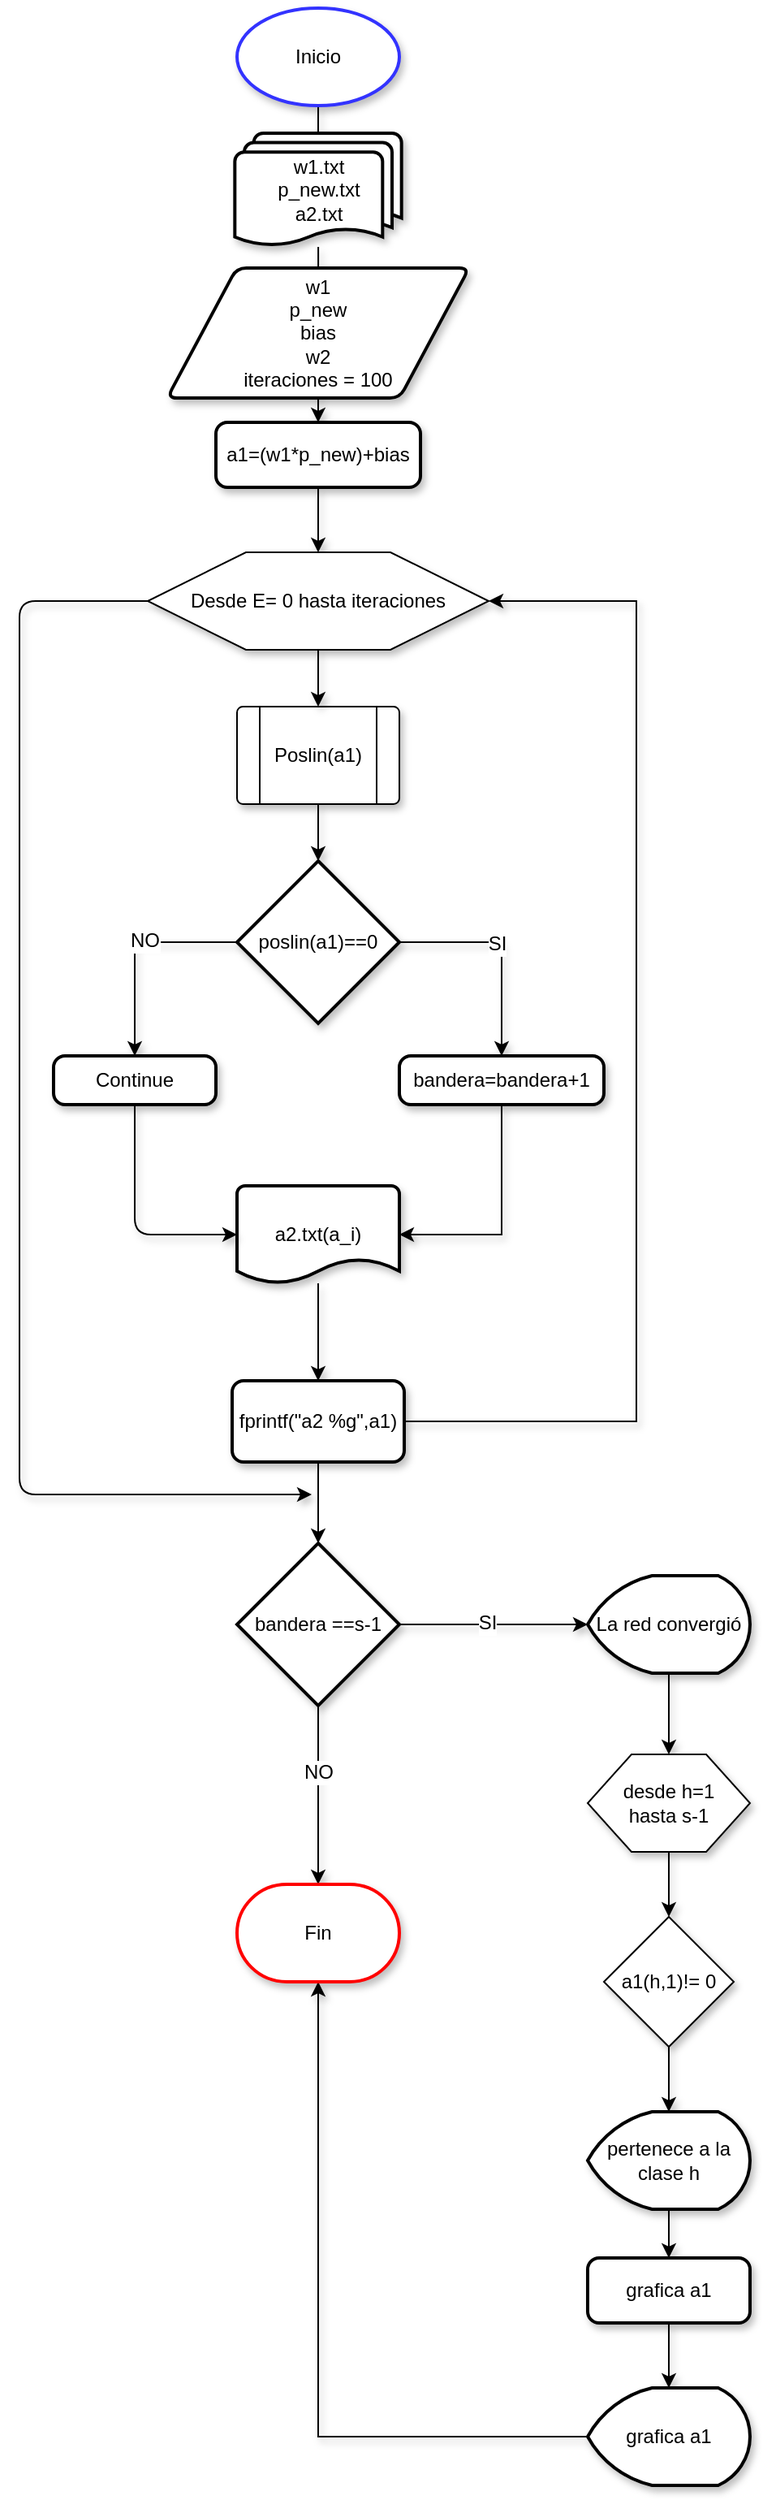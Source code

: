 <mxfile version="12.7.6" type="onedrive"><diagram id="C5RBs43oDa-KdzZeNtuy" name="Page-1"><mxGraphModel dx="880" dy="639" grid="1" gridSize="10" guides="1" tooltips="1" connect="1" arrows="1" fold="1" page="1" pageScale="1" pageWidth="827" pageHeight="1169" math="0" shadow="0"><root><mxCell id="WIyWlLk6GJQsqaUBKTNV-0"/><mxCell id="WIyWlLk6GJQsqaUBKTNV-1" parent="WIyWlLk6GJQsqaUBKTNV-0"/><mxCell id="u9vKSMmOv6oWdRyEyDcY-4" value="" style="edgeStyle=orthogonalEdgeStyle;rounded=0;orthogonalLoop=1;jettySize=auto;html=1;shadow=1;" edge="1" parent="WIyWlLk6GJQsqaUBKTNV-1" source="u9vKSMmOv6oWdRyEyDcY-1" target="u9vKSMmOv6oWdRyEyDcY-2"><mxGeometry relative="1" as="geometry"/></mxCell><mxCell id="u9vKSMmOv6oWdRyEyDcY-1" value="Inicio" style="strokeWidth=2;html=1;shape=mxgraph.flowchart.start_1;whiteSpace=wrap;strokeColor=#3333FF;shadow=1;" vertex="1" parent="WIyWlLk6GJQsqaUBKTNV-1"><mxGeometry x="364" y="10" width="100" height="60" as="geometry"/></mxCell><mxCell id="u9vKSMmOv6oWdRyEyDcY-6" value="" style="edgeStyle=orthogonalEdgeStyle;rounded=0;orthogonalLoop=1;jettySize=auto;html=1;shadow=1;" edge="1" parent="WIyWlLk6GJQsqaUBKTNV-1" source="u9vKSMmOv6oWdRyEyDcY-2" target="u9vKSMmOv6oWdRyEyDcY-5"><mxGeometry relative="1" as="geometry"/></mxCell><mxCell id="u9vKSMmOv6oWdRyEyDcY-2" value="w1.txt&lt;br&gt;p_new.txt&lt;br&gt;a2.txt" style="strokeWidth=2;html=1;shape=mxgraph.flowchart.multi-document;whiteSpace=wrap;shadow=1;" vertex="1" parent="WIyWlLk6GJQsqaUBKTNV-1"><mxGeometry x="362.66" y="87" width="102.67" height="70" as="geometry"/></mxCell><mxCell id="u9vKSMmOv6oWdRyEyDcY-71" value="" style="edgeStyle=orthogonalEdgeStyle;rounded=0;orthogonalLoop=1;jettySize=auto;html=1;entryX=0.5;entryY=0;entryDx=0;entryDy=0;shadow=1;" edge="1" parent="WIyWlLk6GJQsqaUBKTNV-1" source="u9vKSMmOv6oWdRyEyDcY-5" target="u9vKSMmOv6oWdRyEyDcY-12"><mxGeometry relative="1" as="geometry"><mxPoint x="414.0" y="310" as="targetPoint"/></mxGeometry></mxCell><mxCell id="u9vKSMmOv6oWdRyEyDcY-5" value="w1&lt;br&gt;p_new&lt;br&gt;bias&lt;br&gt;w2&lt;br&gt;iteraciones = 100" style="shape=parallelogram;html=1;strokeWidth=2;perimeter=parallelogramPerimeter;whiteSpace=wrap;rounded=1;arcSize=12;size=0.23;shadow=1;" vertex="1" parent="WIyWlLk6GJQsqaUBKTNV-1"><mxGeometry x="321" y="170" width="186" height="80" as="geometry"/></mxCell><mxCell id="u9vKSMmOv6oWdRyEyDcY-16" value="" style="edgeStyle=orthogonalEdgeStyle;rounded=0;orthogonalLoop=1;jettySize=auto;html=1;shadow=1;" edge="1" parent="WIyWlLk6GJQsqaUBKTNV-1" source="u9vKSMmOv6oWdRyEyDcY-12" target="u9vKSMmOv6oWdRyEyDcY-15"><mxGeometry relative="1" as="geometry"/></mxCell><mxCell id="u9vKSMmOv6oWdRyEyDcY-12" value="a1=(w1*p_new)+bias" style="rounded=1;whiteSpace=wrap;html=1;absoluteArcSize=1;arcSize=14;strokeWidth=2;shadow=1;" vertex="1" parent="WIyWlLk6GJQsqaUBKTNV-1"><mxGeometry x="351" y="265" width="126" height="40" as="geometry"/></mxCell><mxCell id="u9vKSMmOv6oWdRyEyDcY-23" value="" style="edgeStyle=orthogonalEdgeStyle;rounded=0;orthogonalLoop=1;jettySize=auto;html=1;shadow=1;" edge="1" parent="WIyWlLk6GJQsqaUBKTNV-1" source="u9vKSMmOv6oWdRyEyDcY-14" target="u9vKSMmOv6oWdRyEyDcY-22"><mxGeometry relative="1" as="geometry"/></mxCell><mxCell id="u9vKSMmOv6oWdRyEyDcY-14" value="" style="verticalLabelPosition=bottom;verticalAlign=top;html=1;shape=process;whiteSpace=wrap;rounded=1;size=0.14;arcSize=6;shadow=1;" vertex="1" parent="WIyWlLk6GJQsqaUBKTNV-1"><mxGeometry x="364.0" y="440" width="100" height="60" as="geometry"/></mxCell><mxCell id="u9vKSMmOv6oWdRyEyDcY-18" value="" style="edgeStyle=orthogonalEdgeStyle;rounded=0;orthogonalLoop=1;jettySize=auto;html=1;shadow=1;" edge="1" parent="WIyWlLk6GJQsqaUBKTNV-1" source="u9vKSMmOv6oWdRyEyDcY-15" target="u9vKSMmOv6oWdRyEyDcY-14"><mxGeometry relative="1" as="geometry"/></mxCell><mxCell id="u9vKSMmOv6oWdRyEyDcY-15" value="" style="verticalLabelPosition=bottom;verticalAlign=top;html=1;shape=hexagon;perimeter=hexagonPerimeter2;arcSize=6;size=0.288;shadow=1;" vertex="1" parent="WIyWlLk6GJQsqaUBKTNV-1"><mxGeometry x="309" y="345" width="210" height="60" as="geometry"/></mxCell><mxCell id="u9vKSMmOv6oWdRyEyDcY-17" value="&lt;span style=&quot;white-space: nowrap&quot;&gt;Desde E= 0 hasta iteraciones&lt;/span&gt;" style="text;html=1;strokeColor=none;fillColor=none;align=center;verticalAlign=middle;whiteSpace=wrap;rounded=0;shadow=1;" vertex="1" parent="WIyWlLk6GJQsqaUBKTNV-1"><mxGeometry x="394" y="365" width="40" height="20" as="geometry"/></mxCell><mxCell id="u9vKSMmOv6oWdRyEyDcY-19" value="Poslin(a1)" style="text;html=1;strokeColor=none;fillColor=none;align=center;verticalAlign=middle;whiteSpace=wrap;rounded=0;shadow=1;" vertex="1" parent="WIyWlLk6GJQsqaUBKTNV-1"><mxGeometry x="394" y="460" width="40" height="20" as="geometry"/></mxCell><mxCell id="u9vKSMmOv6oWdRyEyDcY-38" style="edgeStyle=orthogonalEdgeStyle;rounded=0;orthogonalLoop=1;jettySize=auto;html=1;exitX=1;exitY=0.5;exitDx=0;exitDy=0;exitPerimeter=0;entryX=0.5;entryY=0;entryDx=0;entryDy=0;shadow=1;" edge="1" parent="WIyWlLk6GJQsqaUBKTNV-1" source="u9vKSMmOv6oWdRyEyDcY-22" target="u9vKSMmOv6oWdRyEyDcY-27"><mxGeometry relative="1" as="geometry"/></mxCell><mxCell id="u9vKSMmOv6oWdRyEyDcY-68" value="SI" style="text;html=1;align=center;verticalAlign=middle;resizable=0;points=[];labelBackgroundColor=#ffffff;shadow=1;" vertex="1" connectable="0" parent="u9vKSMmOv6oWdRyEyDcY-38"><mxGeometry x="-0.109" y="-1" relative="1" as="geometry"><mxPoint as="offset"/></mxGeometry></mxCell><mxCell id="u9vKSMmOv6oWdRyEyDcY-39" style="edgeStyle=orthogonalEdgeStyle;rounded=0;orthogonalLoop=1;jettySize=auto;html=1;exitX=0;exitY=0.5;exitDx=0;exitDy=0;exitPerimeter=0;entryX=0.5;entryY=0;entryDx=0;entryDy=0;shadow=1;" edge="1" parent="WIyWlLk6GJQsqaUBKTNV-1" source="u9vKSMmOv6oWdRyEyDcY-22" target="u9vKSMmOv6oWdRyEyDcY-26"><mxGeometry relative="1" as="geometry"/></mxCell><mxCell id="u9vKSMmOv6oWdRyEyDcY-69" value="NO" style="text;html=1;align=center;verticalAlign=middle;resizable=0;points=[];labelBackgroundColor=#ffffff;shadow=1;" vertex="1" connectable="0" parent="u9vKSMmOv6oWdRyEyDcY-39"><mxGeometry x="-0.14" y="-1" relative="1" as="geometry"><mxPoint as="offset"/></mxGeometry></mxCell><mxCell id="u9vKSMmOv6oWdRyEyDcY-22" value="poslin(a1)==0" style="strokeWidth=2;html=1;shape=mxgraph.flowchart.decision;whiteSpace=wrap;shadow=1;" vertex="1" parent="WIyWlLk6GJQsqaUBKTNV-1"><mxGeometry x="364.0" y="535" width="100" height="100" as="geometry"/></mxCell><mxCell id="u9vKSMmOv6oWdRyEyDcY-26" value="Continue" style="rounded=1;whiteSpace=wrap;html=1;absoluteArcSize=1;arcSize=14;strokeWidth=2;shadow=1;" vertex="1" parent="WIyWlLk6GJQsqaUBKTNV-1"><mxGeometry x="251" y="655" width="100" height="30" as="geometry"/></mxCell><mxCell id="u9vKSMmOv6oWdRyEyDcY-37" style="edgeStyle=orthogonalEdgeStyle;rounded=0;orthogonalLoop=1;jettySize=auto;html=1;exitX=0.5;exitY=1;exitDx=0;exitDy=0;entryX=1;entryY=0.5;entryDx=0;entryDy=0;entryPerimeter=0;shadow=1;" edge="1" parent="WIyWlLk6GJQsqaUBKTNV-1" source="u9vKSMmOv6oWdRyEyDcY-27" target="u9vKSMmOv6oWdRyEyDcY-28"><mxGeometry relative="1" as="geometry"/></mxCell><mxCell id="u9vKSMmOv6oWdRyEyDcY-27" value="bandera=bandera+1" style="rounded=1;whiteSpace=wrap;html=1;absoluteArcSize=1;arcSize=14;strokeWidth=2;shadow=1;" vertex="1" parent="WIyWlLk6GJQsqaUBKTNV-1"><mxGeometry x="464" y="655" width="126" height="30" as="geometry"/></mxCell><mxCell id="u9vKSMmOv6oWdRyEyDcY-41" value="" style="edgeStyle=orthogonalEdgeStyle;rounded=0;orthogonalLoop=1;jettySize=auto;html=1;shadow=1;" edge="1" parent="WIyWlLk6GJQsqaUBKTNV-1" source="u9vKSMmOv6oWdRyEyDcY-28" target="u9vKSMmOv6oWdRyEyDcY-40"><mxGeometry relative="1" as="geometry"/></mxCell><mxCell id="u9vKSMmOv6oWdRyEyDcY-28" value="a2.txt(a_i)" style="strokeWidth=2;html=1;shape=mxgraph.flowchart.document2;whiteSpace=wrap;size=0.25;shadow=1;" vertex="1" parent="WIyWlLk6GJQsqaUBKTNV-1"><mxGeometry x="364" y="735" width="100" height="60" as="geometry"/></mxCell><mxCell id="u9vKSMmOv6oWdRyEyDcY-36" value="" style="edgeStyle=elbowEdgeStyle;elbow=horizontal;endArrow=classic;html=1;exitX=0.5;exitY=1;exitDx=0;exitDy=0;entryX=0;entryY=0.5;entryDx=0;entryDy=0;entryPerimeter=0;shadow=1;" edge="1" parent="WIyWlLk6GJQsqaUBKTNV-1" source="u9vKSMmOv6oWdRyEyDcY-26" target="u9vKSMmOv6oWdRyEyDcY-28"><mxGeometry width="50" height="50" relative="1" as="geometry"><mxPoint x="460" y="625" as="sourcePoint"/><mxPoint x="510" y="575" as="targetPoint"/><Array as="points"><mxPoint x="301" y="735"/></Array></mxGeometry></mxCell><mxCell id="u9vKSMmOv6oWdRyEyDcY-42" style="edgeStyle=orthogonalEdgeStyle;rounded=0;orthogonalLoop=1;jettySize=auto;html=1;exitX=1;exitY=0.5;exitDx=0;exitDy=0;entryX=1;entryY=0.5;entryDx=0;entryDy=0;shadow=1;" edge="1" parent="WIyWlLk6GJQsqaUBKTNV-1" source="u9vKSMmOv6oWdRyEyDcY-40" target="u9vKSMmOv6oWdRyEyDcY-15"><mxGeometry relative="1" as="geometry"><Array as="points"><mxPoint x="610" y="880"/><mxPoint x="610" y="375"/></Array></mxGeometry></mxCell><mxCell id="u9vKSMmOv6oWdRyEyDcY-44" value="" style="edgeStyle=orthogonalEdgeStyle;rounded=0;orthogonalLoop=1;jettySize=auto;html=1;" edge="1" parent="WIyWlLk6GJQsqaUBKTNV-1" source="u9vKSMmOv6oWdRyEyDcY-40" target="u9vKSMmOv6oWdRyEyDcY-43"><mxGeometry relative="1" as="geometry"/></mxCell><mxCell id="u9vKSMmOv6oWdRyEyDcY-40" value="fprintf(&quot;a2 %g&quot;,a1)" style="rounded=1;whiteSpace=wrap;html=1;absoluteArcSize=1;arcSize=14;strokeWidth=2;shadow=1;" vertex="1" parent="WIyWlLk6GJQsqaUBKTNV-1"><mxGeometry x="361" y="855" width="106" height="50" as="geometry"/></mxCell><mxCell id="u9vKSMmOv6oWdRyEyDcY-58" style="edgeStyle=orthogonalEdgeStyle;rounded=0;orthogonalLoop=1;jettySize=auto;html=1;exitX=0.5;exitY=1;exitDx=0;exitDy=0;exitPerimeter=0;entryX=0.5;entryY=0;entryDx=0;entryDy=0;entryPerimeter=0;shadow=1;" edge="1" parent="WIyWlLk6GJQsqaUBKTNV-1" source="u9vKSMmOv6oWdRyEyDcY-43" target="u9vKSMmOv6oWdRyEyDcY-56"><mxGeometry relative="1" as="geometry"/></mxCell><mxCell id="u9vKSMmOv6oWdRyEyDcY-65" value="NO" style="text;html=1;align=center;verticalAlign=middle;resizable=0;points=[];labelBackgroundColor=#ffffff;shadow=1;" vertex="1" connectable="0" parent="u9vKSMmOv6oWdRyEyDcY-58"><mxGeometry x="-0.252" relative="1" as="geometry"><mxPoint as="offset"/></mxGeometry></mxCell><mxCell id="u9vKSMmOv6oWdRyEyDcY-59" style="edgeStyle=orthogonalEdgeStyle;rounded=0;orthogonalLoop=1;jettySize=auto;html=1;exitX=1;exitY=0.5;exitDx=0;exitDy=0;exitPerimeter=0;entryX=0;entryY=0.5;entryDx=0;entryDy=0;entryPerimeter=0;shadow=1;" edge="1" parent="WIyWlLk6GJQsqaUBKTNV-1" source="u9vKSMmOv6oWdRyEyDcY-43" target="u9vKSMmOv6oWdRyEyDcY-48"><mxGeometry relative="1" as="geometry"/></mxCell><mxCell id="u9vKSMmOv6oWdRyEyDcY-67" value="SI" style="text;html=1;align=center;verticalAlign=middle;resizable=0;points=[];labelBackgroundColor=#ffffff;shadow=1;" vertex="1" connectable="0" parent="u9vKSMmOv6oWdRyEyDcY-59"><mxGeometry x="-0.081" y="1" relative="1" as="geometry"><mxPoint as="offset"/></mxGeometry></mxCell><mxCell id="u9vKSMmOv6oWdRyEyDcY-43" value="bandera ==s-1" style="strokeWidth=2;html=1;shape=mxgraph.flowchart.decision;whiteSpace=wrap;shadow=1;" vertex="1" parent="WIyWlLk6GJQsqaUBKTNV-1"><mxGeometry x="364" y="955" width="100" height="100" as="geometry"/></mxCell><mxCell id="u9vKSMmOv6oWdRyEyDcY-47" value="" style="edgeStyle=elbowEdgeStyle;elbow=horizontal;endArrow=classic;html=1;exitX=0;exitY=0.5;exitDx=0;exitDy=0;shadow=1;" edge="1" parent="WIyWlLk6GJQsqaUBKTNV-1" source="u9vKSMmOv6oWdRyEyDcY-15"><mxGeometry width="50" height="50" relative="1" as="geometry"><mxPoint x="200" y="362.2" as="sourcePoint"/><mxPoint x="410" y="925" as="targetPoint"/><Array as="points"><mxPoint x="230" y="665"/></Array></mxGeometry></mxCell><mxCell id="u9vKSMmOv6oWdRyEyDcY-60" style="edgeStyle=orthogonalEdgeStyle;rounded=0;orthogonalLoop=1;jettySize=auto;html=1;exitX=0.5;exitY=1;exitDx=0;exitDy=0;exitPerimeter=0;entryX=0.5;entryY=0;entryDx=0;entryDy=0;shadow=1;" edge="1" parent="WIyWlLk6GJQsqaUBKTNV-1" source="u9vKSMmOv6oWdRyEyDcY-48" target="u9vKSMmOv6oWdRyEyDcY-49"><mxGeometry relative="1" as="geometry"/></mxCell><mxCell id="u9vKSMmOv6oWdRyEyDcY-48" value="La red convergió" style="strokeWidth=2;html=1;shape=mxgraph.flowchart.display;whiteSpace=wrap;shadow=1;" vertex="1" parent="WIyWlLk6GJQsqaUBKTNV-1"><mxGeometry x="580" y="975" width="100" height="60" as="geometry"/></mxCell><mxCell id="u9vKSMmOv6oWdRyEyDcY-61" style="edgeStyle=orthogonalEdgeStyle;rounded=0;orthogonalLoop=1;jettySize=auto;html=1;exitX=0.5;exitY=1;exitDx=0;exitDy=0;entryX=0.5;entryY=0;entryDx=0;entryDy=0;shadow=1;" edge="1" parent="WIyWlLk6GJQsqaUBKTNV-1" source="u9vKSMmOv6oWdRyEyDcY-49" target="u9vKSMmOv6oWdRyEyDcY-51"><mxGeometry relative="1" as="geometry"/></mxCell><mxCell id="u9vKSMmOv6oWdRyEyDcY-49" value="" style="verticalLabelPosition=bottom;verticalAlign=top;html=1;shape=hexagon;perimeter=hexagonPerimeter2;arcSize=6;size=0.27;shadow=1;" vertex="1" parent="WIyWlLk6GJQsqaUBKTNV-1"><mxGeometry x="580" y="1085" width="100" height="60" as="geometry"/></mxCell><mxCell id="u9vKSMmOv6oWdRyEyDcY-50" value="&lt;span style=&quot;white-space: nowrap&quot;&gt;desde h=1 &lt;br&gt;hasta s-1&lt;/span&gt;" style="text;html=1;strokeColor=none;fillColor=none;align=center;verticalAlign=middle;whiteSpace=wrap;rounded=0;shadow=1;" vertex="1" parent="WIyWlLk6GJQsqaUBKTNV-1"><mxGeometry x="610" y="1105" width="40" height="20" as="geometry"/></mxCell><mxCell id="u9vKSMmOv6oWdRyEyDcY-62" style="edgeStyle=orthogonalEdgeStyle;rounded=0;orthogonalLoop=1;jettySize=auto;html=1;exitX=0.5;exitY=1;exitDx=0;exitDy=0;shadow=1;" edge="1" parent="WIyWlLk6GJQsqaUBKTNV-1" source="u9vKSMmOv6oWdRyEyDcY-51" target="u9vKSMmOv6oWdRyEyDcY-52"><mxGeometry relative="1" as="geometry"/></mxCell><mxCell id="u9vKSMmOv6oWdRyEyDcY-51" value="a1(h,1)!= 0" style="rhombus;whiteSpace=wrap;html=1;shadow=1;" vertex="1" parent="WIyWlLk6GJQsqaUBKTNV-1"><mxGeometry x="590" y="1185" width="80" height="80" as="geometry"/></mxCell><mxCell id="u9vKSMmOv6oWdRyEyDcY-63" style="edgeStyle=orthogonalEdgeStyle;rounded=0;orthogonalLoop=1;jettySize=auto;html=1;exitX=0.5;exitY=1;exitDx=0;exitDy=0;exitPerimeter=0;entryX=0.5;entryY=0;entryDx=0;entryDy=0;shadow=1;" edge="1" parent="WIyWlLk6GJQsqaUBKTNV-1" source="u9vKSMmOv6oWdRyEyDcY-52" target="u9vKSMmOv6oWdRyEyDcY-53"><mxGeometry relative="1" as="geometry"/></mxCell><mxCell id="u9vKSMmOv6oWdRyEyDcY-52" value="pertenece a la clase h" style="strokeWidth=2;html=1;shape=mxgraph.flowchart.display;whiteSpace=wrap;shadow=1;" vertex="1" parent="WIyWlLk6GJQsqaUBKTNV-1"><mxGeometry x="580" y="1305" width="100" height="60" as="geometry"/></mxCell><mxCell id="u9vKSMmOv6oWdRyEyDcY-64" style="edgeStyle=orthogonalEdgeStyle;rounded=0;orthogonalLoop=1;jettySize=auto;html=1;exitX=0.5;exitY=1;exitDx=0;exitDy=0;entryX=0.5;entryY=0;entryDx=0;entryDy=0;entryPerimeter=0;shadow=1;" edge="1" parent="WIyWlLk6GJQsqaUBKTNV-1" source="u9vKSMmOv6oWdRyEyDcY-53" target="u9vKSMmOv6oWdRyEyDcY-54"><mxGeometry relative="1" as="geometry"/></mxCell><mxCell id="u9vKSMmOv6oWdRyEyDcY-53" value="grafica a1" style="rounded=1;whiteSpace=wrap;html=1;absoluteArcSize=1;arcSize=14;strokeWidth=2;shadow=1;" vertex="1" parent="WIyWlLk6GJQsqaUBKTNV-1"><mxGeometry x="580" y="1395" width="100" height="40" as="geometry"/></mxCell><mxCell id="u9vKSMmOv6oWdRyEyDcY-57" style="edgeStyle=orthogonalEdgeStyle;rounded=0;orthogonalLoop=1;jettySize=auto;html=1;exitX=0;exitY=0.5;exitDx=0;exitDy=0;exitPerimeter=0;entryX=0.5;entryY=1;entryDx=0;entryDy=0;entryPerimeter=0;shadow=1;" edge="1" parent="WIyWlLk6GJQsqaUBKTNV-1" source="u9vKSMmOv6oWdRyEyDcY-54" target="u9vKSMmOv6oWdRyEyDcY-56"><mxGeometry relative="1" as="geometry"/></mxCell><mxCell id="u9vKSMmOv6oWdRyEyDcY-54" value="grafica a1" style="strokeWidth=2;html=1;shape=mxgraph.flowchart.display;whiteSpace=wrap;shadow=1;" vertex="1" parent="WIyWlLk6GJQsqaUBKTNV-1"><mxGeometry x="580" y="1475" width="100" height="60" as="geometry"/></mxCell><mxCell id="u9vKSMmOv6oWdRyEyDcY-56" value="Fin" style="strokeWidth=2;html=1;shape=mxgraph.flowchart.terminator;whiteSpace=wrap;strokeColor=#FF0000;shadow=1;" vertex="1" parent="WIyWlLk6GJQsqaUBKTNV-1"><mxGeometry x="364" y="1165" width="100" height="60" as="geometry"/></mxCell></root></mxGraphModel></diagram></mxfile>